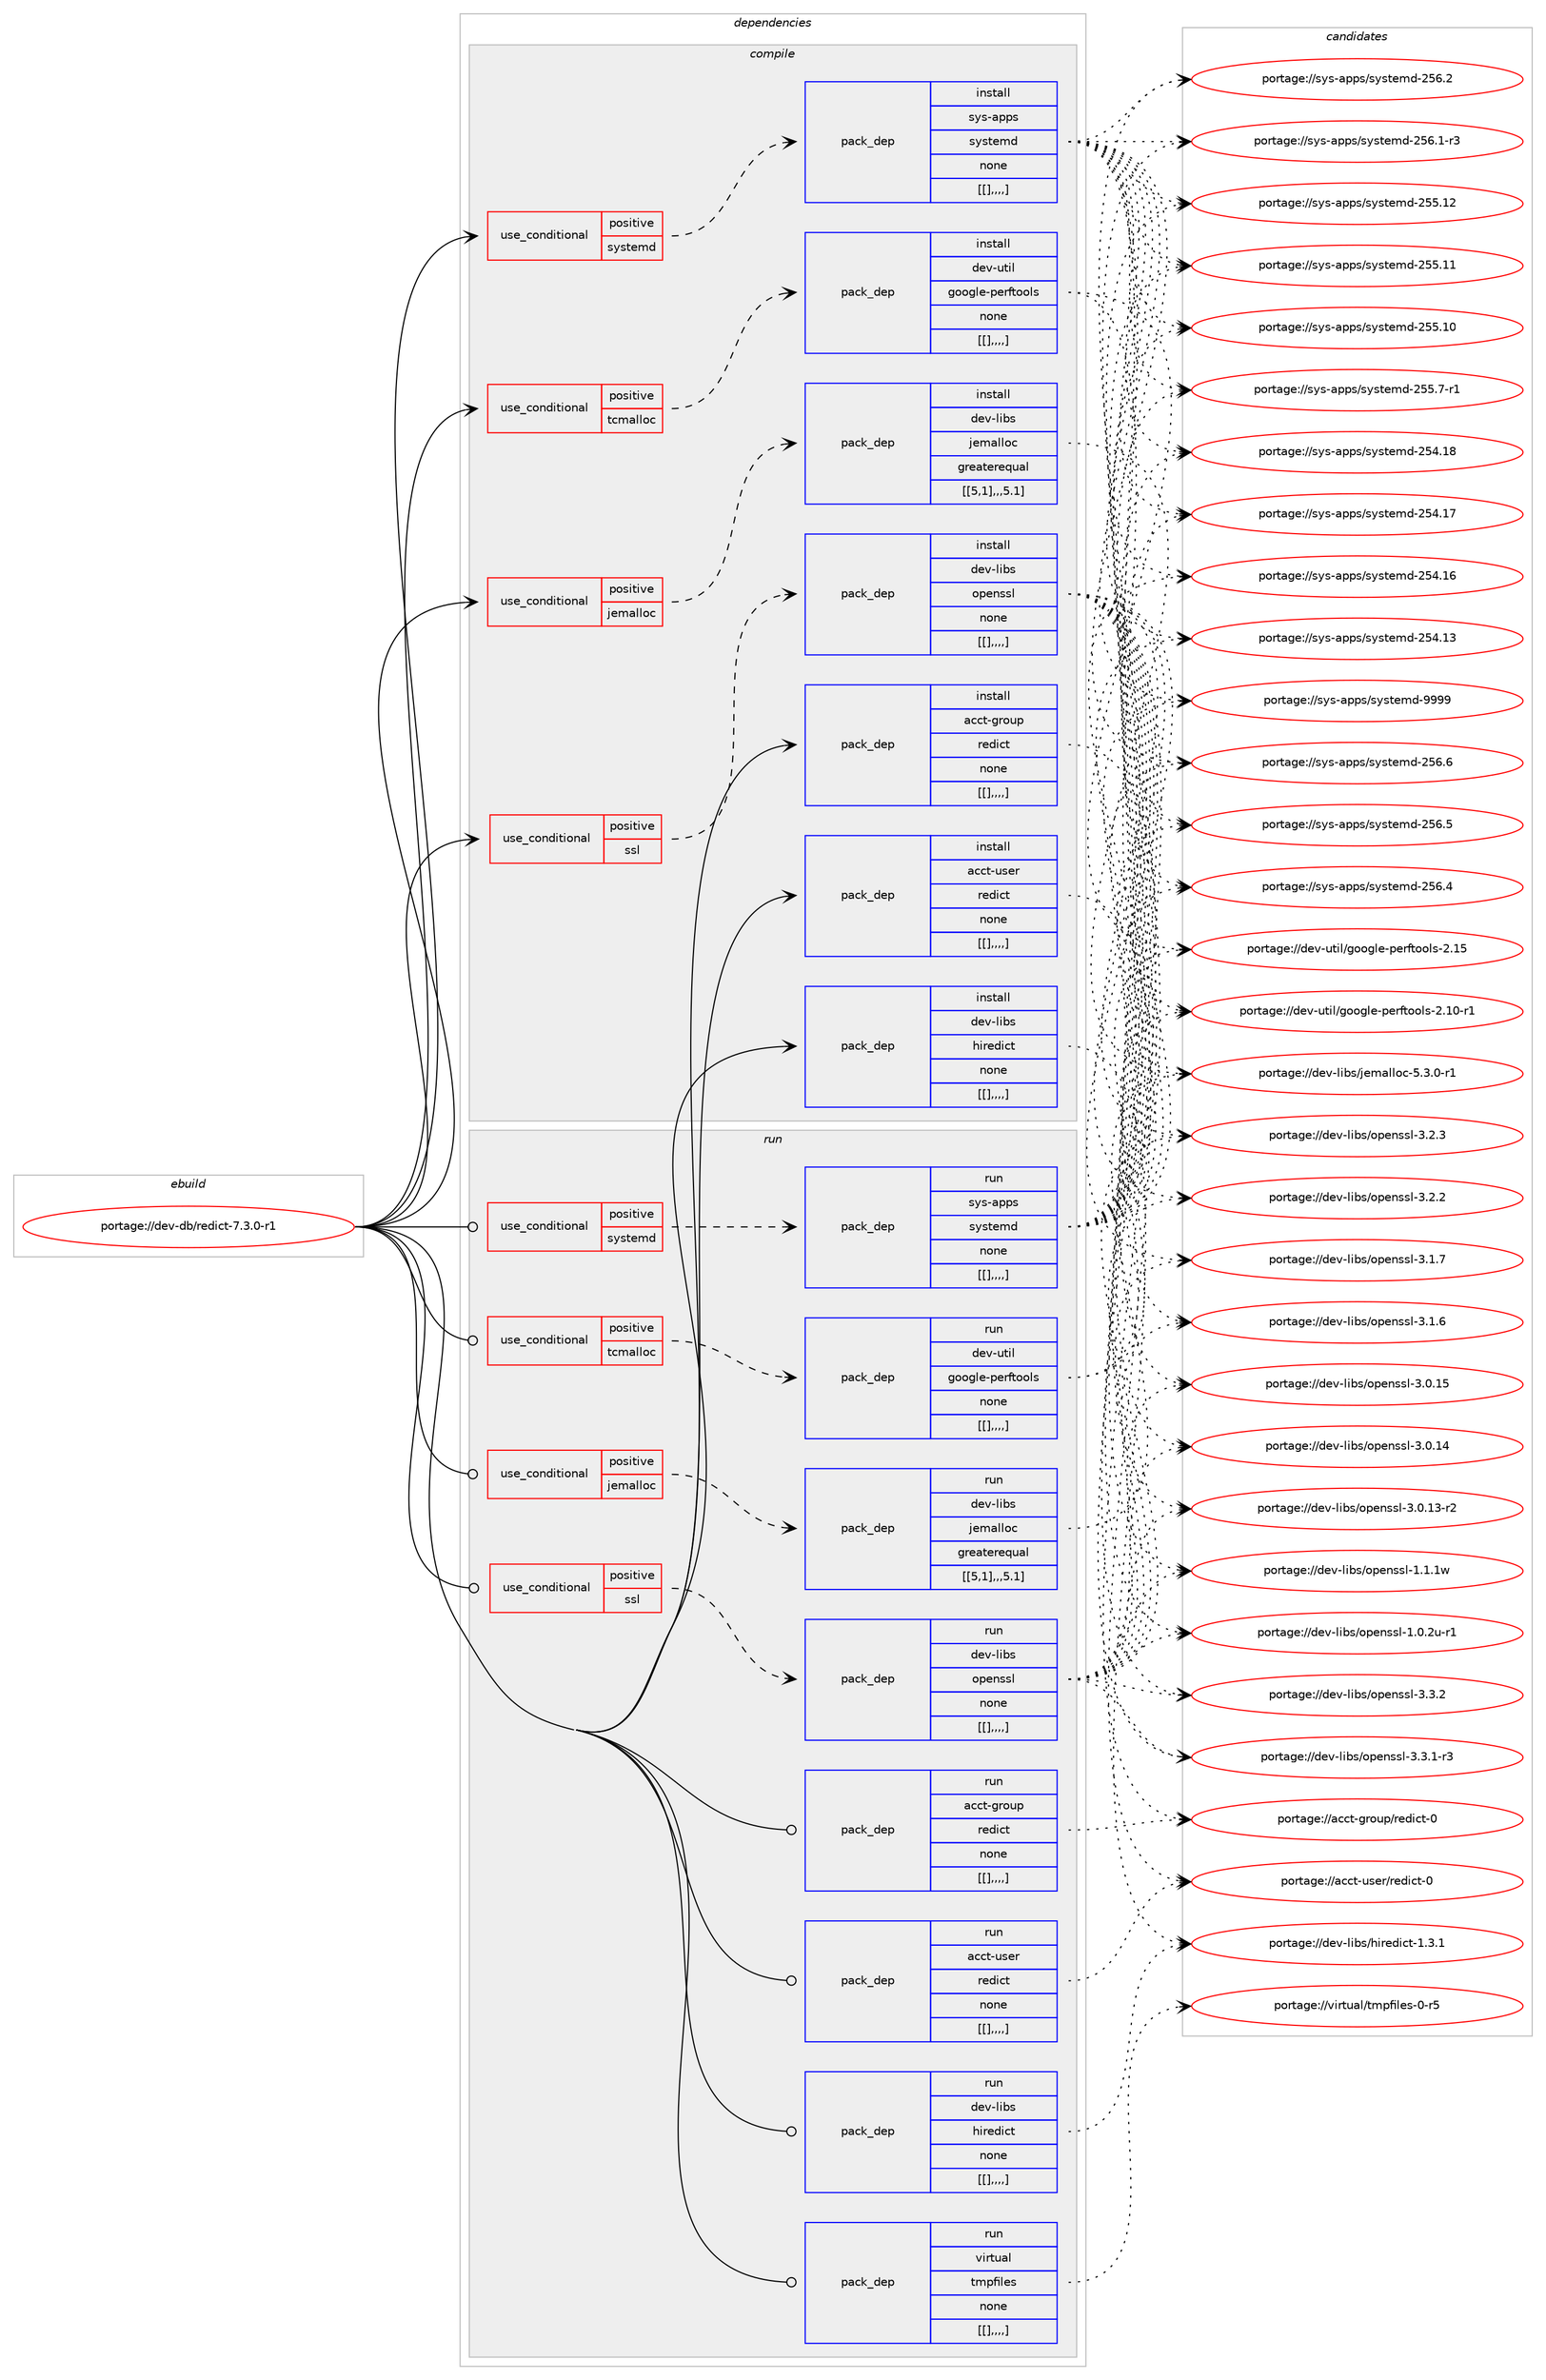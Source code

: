 digraph prolog {

# *************
# Graph options
# *************

newrank=true;
concentrate=true;
compound=true;
graph [rankdir=LR,fontname=Helvetica,fontsize=10,ranksep=1.5];#, ranksep=2.5, nodesep=0.2];
edge  [arrowhead=vee];
node  [fontname=Helvetica,fontsize=10];

# **********
# The ebuild
# **********

subgraph cluster_leftcol {
color=gray;
label=<<i>ebuild</i>>;
id [label="portage://dev-db/redict-7.3.0-r1", color=red, width=4, href="../dev-db/redict-7.3.0-r1.svg"];
}

# ****************
# The dependencies
# ****************

subgraph cluster_midcol {
color=gray;
label=<<i>dependencies</i>>;
subgraph cluster_compile {
fillcolor="#eeeeee";
style=filled;
label=<<i>compile</i>>;
subgraph cond19263 {
dependency70932 [label=<<TABLE BORDER="0" CELLBORDER="1" CELLSPACING="0" CELLPADDING="4"><TR><TD ROWSPAN="3" CELLPADDING="10">use_conditional</TD></TR><TR><TD>positive</TD></TR><TR><TD>jemalloc</TD></TR></TABLE>>, shape=none, color=red];
subgraph pack50726 {
dependency70933 [label=<<TABLE BORDER="0" CELLBORDER="1" CELLSPACING="0" CELLPADDING="4" WIDTH="220"><TR><TD ROWSPAN="6" CELLPADDING="30">pack_dep</TD></TR><TR><TD WIDTH="110">install</TD></TR><TR><TD>dev-libs</TD></TR><TR><TD>jemalloc</TD></TR><TR><TD>greaterequal</TD></TR><TR><TD>[[5,1],,,5.1]</TD></TR></TABLE>>, shape=none, color=blue];
}
dependency70932:e -> dependency70933:w [weight=20,style="dashed",arrowhead="vee"];
}
id:e -> dependency70932:w [weight=20,style="solid",arrowhead="vee"];
subgraph cond19264 {
dependency70934 [label=<<TABLE BORDER="0" CELLBORDER="1" CELLSPACING="0" CELLPADDING="4"><TR><TD ROWSPAN="3" CELLPADDING="10">use_conditional</TD></TR><TR><TD>positive</TD></TR><TR><TD>ssl</TD></TR></TABLE>>, shape=none, color=red];
subgraph pack50727 {
dependency70935 [label=<<TABLE BORDER="0" CELLBORDER="1" CELLSPACING="0" CELLPADDING="4" WIDTH="220"><TR><TD ROWSPAN="6" CELLPADDING="30">pack_dep</TD></TR><TR><TD WIDTH="110">install</TD></TR><TR><TD>dev-libs</TD></TR><TR><TD>openssl</TD></TR><TR><TD>none</TD></TR><TR><TD>[[],,,,]</TD></TR></TABLE>>, shape=none, color=blue];
}
dependency70934:e -> dependency70935:w [weight=20,style="dashed",arrowhead="vee"];
}
id:e -> dependency70934:w [weight=20,style="solid",arrowhead="vee"];
subgraph cond19265 {
dependency70936 [label=<<TABLE BORDER="0" CELLBORDER="1" CELLSPACING="0" CELLPADDING="4"><TR><TD ROWSPAN="3" CELLPADDING="10">use_conditional</TD></TR><TR><TD>positive</TD></TR><TR><TD>systemd</TD></TR></TABLE>>, shape=none, color=red];
subgraph pack50728 {
dependency70937 [label=<<TABLE BORDER="0" CELLBORDER="1" CELLSPACING="0" CELLPADDING="4" WIDTH="220"><TR><TD ROWSPAN="6" CELLPADDING="30">pack_dep</TD></TR><TR><TD WIDTH="110">install</TD></TR><TR><TD>sys-apps</TD></TR><TR><TD>systemd</TD></TR><TR><TD>none</TD></TR><TR><TD>[[],,,,]</TD></TR></TABLE>>, shape=none, color=blue];
}
dependency70936:e -> dependency70937:w [weight=20,style="dashed",arrowhead="vee"];
}
id:e -> dependency70936:w [weight=20,style="solid",arrowhead="vee"];
subgraph cond19266 {
dependency70938 [label=<<TABLE BORDER="0" CELLBORDER="1" CELLSPACING="0" CELLPADDING="4"><TR><TD ROWSPAN="3" CELLPADDING="10">use_conditional</TD></TR><TR><TD>positive</TD></TR><TR><TD>tcmalloc</TD></TR></TABLE>>, shape=none, color=red];
subgraph pack50729 {
dependency70939 [label=<<TABLE BORDER="0" CELLBORDER="1" CELLSPACING="0" CELLPADDING="4" WIDTH="220"><TR><TD ROWSPAN="6" CELLPADDING="30">pack_dep</TD></TR><TR><TD WIDTH="110">install</TD></TR><TR><TD>dev-util</TD></TR><TR><TD>google-perftools</TD></TR><TR><TD>none</TD></TR><TR><TD>[[],,,,]</TD></TR></TABLE>>, shape=none, color=blue];
}
dependency70938:e -> dependency70939:w [weight=20,style="dashed",arrowhead="vee"];
}
id:e -> dependency70938:w [weight=20,style="solid",arrowhead="vee"];
subgraph pack50730 {
dependency70940 [label=<<TABLE BORDER="0" CELLBORDER="1" CELLSPACING="0" CELLPADDING="4" WIDTH="220"><TR><TD ROWSPAN="6" CELLPADDING="30">pack_dep</TD></TR><TR><TD WIDTH="110">install</TD></TR><TR><TD>acct-group</TD></TR><TR><TD>redict</TD></TR><TR><TD>none</TD></TR><TR><TD>[[],,,,]</TD></TR></TABLE>>, shape=none, color=blue];
}
id:e -> dependency70940:w [weight=20,style="solid",arrowhead="vee"];
subgraph pack50731 {
dependency70941 [label=<<TABLE BORDER="0" CELLBORDER="1" CELLSPACING="0" CELLPADDING="4" WIDTH="220"><TR><TD ROWSPAN="6" CELLPADDING="30">pack_dep</TD></TR><TR><TD WIDTH="110">install</TD></TR><TR><TD>acct-user</TD></TR><TR><TD>redict</TD></TR><TR><TD>none</TD></TR><TR><TD>[[],,,,]</TD></TR></TABLE>>, shape=none, color=blue];
}
id:e -> dependency70941:w [weight=20,style="solid",arrowhead="vee"];
subgraph pack50732 {
dependency70942 [label=<<TABLE BORDER="0" CELLBORDER="1" CELLSPACING="0" CELLPADDING="4" WIDTH="220"><TR><TD ROWSPAN="6" CELLPADDING="30">pack_dep</TD></TR><TR><TD WIDTH="110">install</TD></TR><TR><TD>dev-libs</TD></TR><TR><TD>hiredict</TD></TR><TR><TD>none</TD></TR><TR><TD>[[],,,,]</TD></TR></TABLE>>, shape=none, color=blue];
}
id:e -> dependency70942:w [weight=20,style="solid",arrowhead="vee"];
}
subgraph cluster_compileandrun {
fillcolor="#eeeeee";
style=filled;
label=<<i>compile and run</i>>;
}
subgraph cluster_run {
fillcolor="#eeeeee";
style=filled;
label=<<i>run</i>>;
subgraph cond19267 {
dependency70943 [label=<<TABLE BORDER="0" CELLBORDER="1" CELLSPACING="0" CELLPADDING="4"><TR><TD ROWSPAN="3" CELLPADDING="10">use_conditional</TD></TR><TR><TD>positive</TD></TR><TR><TD>jemalloc</TD></TR></TABLE>>, shape=none, color=red];
subgraph pack50733 {
dependency70944 [label=<<TABLE BORDER="0" CELLBORDER="1" CELLSPACING="0" CELLPADDING="4" WIDTH="220"><TR><TD ROWSPAN="6" CELLPADDING="30">pack_dep</TD></TR><TR><TD WIDTH="110">run</TD></TR><TR><TD>dev-libs</TD></TR><TR><TD>jemalloc</TD></TR><TR><TD>greaterequal</TD></TR><TR><TD>[[5,1],,,5.1]</TD></TR></TABLE>>, shape=none, color=blue];
}
dependency70943:e -> dependency70944:w [weight=20,style="dashed",arrowhead="vee"];
}
id:e -> dependency70943:w [weight=20,style="solid",arrowhead="odot"];
subgraph cond19268 {
dependency70945 [label=<<TABLE BORDER="0" CELLBORDER="1" CELLSPACING="0" CELLPADDING="4"><TR><TD ROWSPAN="3" CELLPADDING="10">use_conditional</TD></TR><TR><TD>positive</TD></TR><TR><TD>ssl</TD></TR></TABLE>>, shape=none, color=red];
subgraph pack50734 {
dependency70946 [label=<<TABLE BORDER="0" CELLBORDER="1" CELLSPACING="0" CELLPADDING="4" WIDTH="220"><TR><TD ROWSPAN="6" CELLPADDING="30">pack_dep</TD></TR><TR><TD WIDTH="110">run</TD></TR><TR><TD>dev-libs</TD></TR><TR><TD>openssl</TD></TR><TR><TD>none</TD></TR><TR><TD>[[],,,,]</TD></TR></TABLE>>, shape=none, color=blue];
}
dependency70945:e -> dependency70946:w [weight=20,style="dashed",arrowhead="vee"];
}
id:e -> dependency70945:w [weight=20,style="solid",arrowhead="odot"];
subgraph cond19269 {
dependency70947 [label=<<TABLE BORDER="0" CELLBORDER="1" CELLSPACING="0" CELLPADDING="4"><TR><TD ROWSPAN="3" CELLPADDING="10">use_conditional</TD></TR><TR><TD>positive</TD></TR><TR><TD>systemd</TD></TR></TABLE>>, shape=none, color=red];
subgraph pack50735 {
dependency70948 [label=<<TABLE BORDER="0" CELLBORDER="1" CELLSPACING="0" CELLPADDING="4" WIDTH="220"><TR><TD ROWSPAN="6" CELLPADDING="30">pack_dep</TD></TR><TR><TD WIDTH="110">run</TD></TR><TR><TD>sys-apps</TD></TR><TR><TD>systemd</TD></TR><TR><TD>none</TD></TR><TR><TD>[[],,,,]</TD></TR></TABLE>>, shape=none, color=blue];
}
dependency70947:e -> dependency70948:w [weight=20,style="dashed",arrowhead="vee"];
}
id:e -> dependency70947:w [weight=20,style="solid",arrowhead="odot"];
subgraph cond19270 {
dependency70949 [label=<<TABLE BORDER="0" CELLBORDER="1" CELLSPACING="0" CELLPADDING="4"><TR><TD ROWSPAN="3" CELLPADDING="10">use_conditional</TD></TR><TR><TD>positive</TD></TR><TR><TD>tcmalloc</TD></TR></TABLE>>, shape=none, color=red];
subgraph pack50736 {
dependency70950 [label=<<TABLE BORDER="0" CELLBORDER="1" CELLSPACING="0" CELLPADDING="4" WIDTH="220"><TR><TD ROWSPAN="6" CELLPADDING="30">pack_dep</TD></TR><TR><TD WIDTH="110">run</TD></TR><TR><TD>dev-util</TD></TR><TR><TD>google-perftools</TD></TR><TR><TD>none</TD></TR><TR><TD>[[],,,,]</TD></TR></TABLE>>, shape=none, color=blue];
}
dependency70949:e -> dependency70950:w [weight=20,style="dashed",arrowhead="vee"];
}
id:e -> dependency70949:w [weight=20,style="solid",arrowhead="odot"];
subgraph pack50737 {
dependency70951 [label=<<TABLE BORDER="0" CELLBORDER="1" CELLSPACING="0" CELLPADDING="4" WIDTH="220"><TR><TD ROWSPAN="6" CELLPADDING="30">pack_dep</TD></TR><TR><TD WIDTH="110">run</TD></TR><TR><TD>acct-group</TD></TR><TR><TD>redict</TD></TR><TR><TD>none</TD></TR><TR><TD>[[],,,,]</TD></TR></TABLE>>, shape=none, color=blue];
}
id:e -> dependency70951:w [weight=20,style="solid",arrowhead="odot"];
subgraph pack50738 {
dependency70952 [label=<<TABLE BORDER="0" CELLBORDER="1" CELLSPACING="0" CELLPADDING="4" WIDTH="220"><TR><TD ROWSPAN="6" CELLPADDING="30">pack_dep</TD></TR><TR><TD WIDTH="110">run</TD></TR><TR><TD>acct-user</TD></TR><TR><TD>redict</TD></TR><TR><TD>none</TD></TR><TR><TD>[[],,,,]</TD></TR></TABLE>>, shape=none, color=blue];
}
id:e -> dependency70952:w [weight=20,style="solid",arrowhead="odot"];
subgraph pack50739 {
dependency70953 [label=<<TABLE BORDER="0" CELLBORDER="1" CELLSPACING="0" CELLPADDING="4" WIDTH="220"><TR><TD ROWSPAN="6" CELLPADDING="30">pack_dep</TD></TR><TR><TD WIDTH="110">run</TD></TR><TR><TD>dev-libs</TD></TR><TR><TD>hiredict</TD></TR><TR><TD>none</TD></TR><TR><TD>[[],,,,]</TD></TR></TABLE>>, shape=none, color=blue];
}
id:e -> dependency70953:w [weight=20,style="solid",arrowhead="odot"];
subgraph pack50740 {
dependency70954 [label=<<TABLE BORDER="0" CELLBORDER="1" CELLSPACING="0" CELLPADDING="4" WIDTH="220"><TR><TD ROWSPAN="6" CELLPADDING="30">pack_dep</TD></TR><TR><TD WIDTH="110">run</TD></TR><TR><TD>virtual</TD></TR><TR><TD>tmpfiles</TD></TR><TR><TD>none</TD></TR><TR><TD>[[],,,,]</TD></TR></TABLE>>, shape=none, color=blue];
}
id:e -> dependency70954:w [weight=20,style="solid",arrowhead="odot"];
}
}

# **************
# The candidates
# **************

subgraph cluster_choices {
rank=same;
color=gray;
label=<<i>candidates</i>>;

subgraph choice50726 {
color=black;
nodesep=1;
choice10010111845108105981154710610110997108108111994553465146484511449 [label="portage://dev-libs/jemalloc-5.3.0-r1", color=red, width=4,href="../dev-libs/jemalloc-5.3.0-r1.svg"];
dependency70933:e -> choice10010111845108105981154710610110997108108111994553465146484511449:w [style=dotted,weight="100"];
}
subgraph choice50727 {
color=black;
nodesep=1;
choice100101118451081059811547111112101110115115108455146514650 [label="portage://dev-libs/openssl-3.3.2", color=red, width=4,href="../dev-libs/openssl-3.3.2.svg"];
choice1001011184510810598115471111121011101151151084551465146494511451 [label="portage://dev-libs/openssl-3.3.1-r3", color=red, width=4,href="../dev-libs/openssl-3.3.1-r3.svg"];
choice100101118451081059811547111112101110115115108455146504651 [label="portage://dev-libs/openssl-3.2.3", color=red, width=4,href="../dev-libs/openssl-3.2.3.svg"];
choice100101118451081059811547111112101110115115108455146504650 [label="portage://dev-libs/openssl-3.2.2", color=red, width=4,href="../dev-libs/openssl-3.2.2.svg"];
choice100101118451081059811547111112101110115115108455146494655 [label="portage://dev-libs/openssl-3.1.7", color=red, width=4,href="../dev-libs/openssl-3.1.7.svg"];
choice100101118451081059811547111112101110115115108455146494654 [label="portage://dev-libs/openssl-3.1.6", color=red, width=4,href="../dev-libs/openssl-3.1.6.svg"];
choice10010111845108105981154711111210111011511510845514648464953 [label="portage://dev-libs/openssl-3.0.15", color=red, width=4,href="../dev-libs/openssl-3.0.15.svg"];
choice10010111845108105981154711111210111011511510845514648464952 [label="portage://dev-libs/openssl-3.0.14", color=red, width=4,href="../dev-libs/openssl-3.0.14.svg"];
choice100101118451081059811547111112101110115115108455146484649514511450 [label="portage://dev-libs/openssl-3.0.13-r2", color=red, width=4,href="../dev-libs/openssl-3.0.13-r2.svg"];
choice100101118451081059811547111112101110115115108454946494649119 [label="portage://dev-libs/openssl-1.1.1w", color=red, width=4,href="../dev-libs/openssl-1.1.1w.svg"];
choice1001011184510810598115471111121011101151151084549464846501174511449 [label="portage://dev-libs/openssl-1.0.2u-r1", color=red, width=4,href="../dev-libs/openssl-1.0.2u-r1.svg"];
dependency70935:e -> choice100101118451081059811547111112101110115115108455146514650:w [style=dotted,weight="100"];
dependency70935:e -> choice1001011184510810598115471111121011101151151084551465146494511451:w [style=dotted,weight="100"];
dependency70935:e -> choice100101118451081059811547111112101110115115108455146504651:w [style=dotted,weight="100"];
dependency70935:e -> choice100101118451081059811547111112101110115115108455146504650:w [style=dotted,weight="100"];
dependency70935:e -> choice100101118451081059811547111112101110115115108455146494655:w [style=dotted,weight="100"];
dependency70935:e -> choice100101118451081059811547111112101110115115108455146494654:w [style=dotted,weight="100"];
dependency70935:e -> choice10010111845108105981154711111210111011511510845514648464953:w [style=dotted,weight="100"];
dependency70935:e -> choice10010111845108105981154711111210111011511510845514648464952:w [style=dotted,weight="100"];
dependency70935:e -> choice100101118451081059811547111112101110115115108455146484649514511450:w [style=dotted,weight="100"];
dependency70935:e -> choice100101118451081059811547111112101110115115108454946494649119:w [style=dotted,weight="100"];
dependency70935:e -> choice1001011184510810598115471111121011101151151084549464846501174511449:w [style=dotted,weight="100"];
}
subgraph choice50728 {
color=black;
nodesep=1;
choice1151211154597112112115471151211151161011091004557575757 [label="portage://sys-apps/systemd-9999", color=red, width=4,href="../sys-apps/systemd-9999.svg"];
choice115121115459711211211547115121115116101109100455053544654 [label="portage://sys-apps/systemd-256.6", color=red, width=4,href="../sys-apps/systemd-256.6.svg"];
choice115121115459711211211547115121115116101109100455053544653 [label="portage://sys-apps/systemd-256.5", color=red, width=4,href="../sys-apps/systemd-256.5.svg"];
choice115121115459711211211547115121115116101109100455053544652 [label="portage://sys-apps/systemd-256.4", color=red, width=4,href="../sys-apps/systemd-256.4.svg"];
choice115121115459711211211547115121115116101109100455053544650 [label="portage://sys-apps/systemd-256.2", color=red, width=4,href="../sys-apps/systemd-256.2.svg"];
choice1151211154597112112115471151211151161011091004550535446494511451 [label="portage://sys-apps/systemd-256.1-r3", color=red, width=4,href="../sys-apps/systemd-256.1-r3.svg"];
choice11512111545971121121154711512111511610110910045505353464950 [label="portage://sys-apps/systemd-255.12", color=red, width=4,href="../sys-apps/systemd-255.12.svg"];
choice11512111545971121121154711512111511610110910045505353464949 [label="portage://sys-apps/systemd-255.11", color=red, width=4,href="../sys-apps/systemd-255.11.svg"];
choice11512111545971121121154711512111511610110910045505353464948 [label="portage://sys-apps/systemd-255.10", color=red, width=4,href="../sys-apps/systemd-255.10.svg"];
choice1151211154597112112115471151211151161011091004550535346554511449 [label="portage://sys-apps/systemd-255.7-r1", color=red, width=4,href="../sys-apps/systemd-255.7-r1.svg"];
choice11512111545971121121154711512111511610110910045505352464956 [label="portage://sys-apps/systemd-254.18", color=red, width=4,href="../sys-apps/systemd-254.18.svg"];
choice11512111545971121121154711512111511610110910045505352464955 [label="portage://sys-apps/systemd-254.17", color=red, width=4,href="../sys-apps/systemd-254.17.svg"];
choice11512111545971121121154711512111511610110910045505352464954 [label="portage://sys-apps/systemd-254.16", color=red, width=4,href="../sys-apps/systemd-254.16.svg"];
choice11512111545971121121154711512111511610110910045505352464951 [label="portage://sys-apps/systemd-254.13", color=red, width=4,href="../sys-apps/systemd-254.13.svg"];
dependency70937:e -> choice1151211154597112112115471151211151161011091004557575757:w [style=dotted,weight="100"];
dependency70937:e -> choice115121115459711211211547115121115116101109100455053544654:w [style=dotted,weight="100"];
dependency70937:e -> choice115121115459711211211547115121115116101109100455053544653:w [style=dotted,weight="100"];
dependency70937:e -> choice115121115459711211211547115121115116101109100455053544652:w [style=dotted,weight="100"];
dependency70937:e -> choice115121115459711211211547115121115116101109100455053544650:w [style=dotted,weight="100"];
dependency70937:e -> choice1151211154597112112115471151211151161011091004550535446494511451:w [style=dotted,weight="100"];
dependency70937:e -> choice11512111545971121121154711512111511610110910045505353464950:w [style=dotted,weight="100"];
dependency70937:e -> choice11512111545971121121154711512111511610110910045505353464949:w [style=dotted,weight="100"];
dependency70937:e -> choice11512111545971121121154711512111511610110910045505353464948:w [style=dotted,weight="100"];
dependency70937:e -> choice1151211154597112112115471151211151161011091004550535346554511449:w [style=dotted,weight="100"];
dependency70937:e -> choice11512111545971121121154711512111511610110910045505352464956:w [style=dotted,weight="100"];
dependency70937:e -> choice11512111545971121121154711512111511610110910045505352464955:w [style=dotted,weight="100"];
dependency70937:e -> choice11512111545971121121154711512111511610110910045505352464954:w [style=dotted,weight="100"];
dependency70937:e -> choice11512111545971121121154711512111511610110910045505352464951:w [style=dotted,weight="100"];
}
subgraph choice50729 {
color=black;
nodesep=1;
choice1001011184511711610510847103111111103108101451121011141021161111111081154550464953 [label="portage://dev-util/google-perftools-2.15", color=red, width=4,href="../dev-util/google-perftools-2.15.svg"];
choice10010111845117116105108471031111111031081014511210111410211611111110811545504649484511449 [label="portage://dev-util/google-perftools-2.10-r1", color=red, width=4,href="../dev-util/google-perftools-2.10-r1.svg"];
dependency70939:e -> choice1001011184511711610510847103111111103108101451121011141021161111111081154550464953:w [style=dotted,weight="100"];
dependency70939:e -> choice10010111845117116105108471031111111031081014511210111410211611111110811545504649484511449:w [style=dotted,weight="100"];
}
subgraph choice50730 {
color=black;
nodesep=1;
choice9799991164510311411111711247114101100105991164548 [label="portage://acct-group/redict-0", color=red, width=4,href="../acct-group/redict-0.svg"];
dependency70940:e -> choice9799991164510311411111711247114101100105991164548:w [style=dotted,weight="100"];
}
subgraph choice50731 {
color=black;
nodesep=1;
choice9799991164511711510111447114101100105991164548 [label="portage://acct-user/redict-0", color=red, width=4,href="../acct-user/redict-0.svg"];
dependency70941:e -> choice9799991164511711510111447114101100105991164548:w [style=dotted,weight="100"];
}
subgraph choice50732 {
color=black;
nodesep=1;
choice10010111845108105981154710410511410110010599116454946514649 [label="portage://dev-libs/hiredict-1.3.1", color=red, width=4,href="../dev-libs/hiredict-1.3.1.svg"];
dependency70942:e -> choice10010111845108105981154710410511410110010599116454946514649:w [style=dotted,weight="100"];
}
subgraph choice50733 {
color=black;
nodesep=1;
choice10010111845108105981154710610110997108108111994553465146484511449 [label="portage://dev-libs/jemalloc-5.3.0-r1", color=red, width=4,href="../dev-libs/jemalloc-5.3.0-r1.svg"];
dependency70944:e -> choice10010111845108105981154710610110997108108111994553465146484511449:w [style=dotted,weight="100"];
}
subgraph choice50734 {
color=black;
nodesep=1;
choice100101118451081059811547111112101110115115108455146514650 [label="portage://dev-libs/openssl-3.3.2", color=red, width=4,href="../dev-libs/openssl-3.3.2.svg"];
choice1001011184510810598115471111121011101151151084551465146494511451 [label="portage://dev-libs/openssl-3.3.1-r3", color=red, width=4,href="../dev-libs/openssl-3.3.1-r3.svg"];
choice100101118451081059811547111112101110115115108455146504651 [label="portage://dev-libs/openssl-3.2.3", color=red, width=4,href="../dev-libs/openssl-3.2.3.svg"];
choice100101118451081059811547111112101110115115108455146504650 [label="portage://dev-libs/openssl-3.2.2", color=red, width=4,href="../dev-libs/openssl-3.2.2.svg"];
choice100101118451081059811547111112101110115115108455146494655 [label="portage://dev-libs/openssl-3.1.7", color=red, width=4,href="../dev-libs/openssl-3.1.7.svg"];
choice100101118451081059811547111112101110115115108455146494654 [label="portage://dev-libs/openssl-3.1.6", color=red, width=4,href="../dev-libs/openssl-3.1.6.svg"];
choice10010111845108105981154711111210111011511510845514648464953 [label="portage://dev-libs/openssl-3.0.15", color=red, width=4,href="../dev-libs/openssl-3.0.15.svg"];
choice10010111845108105981154711111210111011511510845514648464952 [label="portage://dev-libs/openssl-3.0.14", color=red, width=4,href="../dev-libs/openssl-3.0.14.svg"];
choice100101118451081059811547111112101110115115108455146484649514511450 [label="portage://dev-libs/openssl-3.0.13-r2", color=red, width=4,href="../dev-libs/openssl-3.0.13-r2.svg"];
choice100101118451081059811547111112101110115115108454946494649119 [label="portage://dev-libs/openssl-1.1.1w", color=red, width=4,href="../dev-libs/openssl-1.1.1w.svg"];
choice1001011184510810598115471111121011101151151084549464846501174511449 [label="portage://dev-libs/openssl-1.0.2u-r1", color=red, width=4,href="../dev-libs/openssl-1.0.2u-r1.svg"];
dependency70946:e -> choice100101118451081059811547111112101110115115108455146514650:w [style=dotted,weight="100"];
dependency70946:e -> choice1001011184510810598115471111121011101151151084551465146494511451:w [style=dotted,weight="100"];
dependency70946:e -> choice100101118451081059811547111112101110115115108455146504651:w [style=dotted,weight="100"];
dependency70946:e -> choice100101118451081059811547111112101110115115108455146504650:w [style=dotted,weight="100"];
dependency70946:e -> choice100101118451081059811547111112101110115115108455146494655:w [style=dotted,weight="100"];
dependency70946:e -> choice100101118451081059811547111112101110115115108455146494654:w [style=dotted,weight="100"];
dependency70946:e -> choice10010111845108105981154711111210111011511510845514648464953:w [style=dotted,weight="100"];
dependency70946:e -> choice10010111845108105981154711111210111011511510845514648464952:w [style=dotted,weight="100"];
dependency70946:e -> choice100101118451081059811547111112101110115115108455146484649514511450:w [style=dotted,weight="100"];
dependency70946:e -> choice100101118451081059811547111112101110115115108454946494649119:w [style=dotted,weight="100"];
dependency70946:e -> choice1001011184510810598115471111121011101151151084549464846501174511449:w [style=dotted,weight="100"];
}
subgraph choice50735 {
color=black;
nodesep=1;
choice1151211154597112112115471151211151161011091004557575757 [label="portage://sys-apps/systemd-9999", color=red, width=4,href="../sys-apps/systemd-9999.svg"];
choice115121115459711211211547115121115116101109100455053544654 [label="portage://sys-apps/systemd-256.6", color=red, width=4,href="../sys-apps/systemd-256.6.svg"];
choice115121115459711211211547115121115116101109100455053544653 [label="portage://sys-apps/systemd-256.5", color=red, width=4,href="../sys-apps/systemd-256.5.svg"];
choice115121115459711211211547115121115116101109100455053544652 [label="portage://sys-apps/systemd-256.4", color=red, width=4,href="../sys-apps/systemd-256.4.svg"];
choice115121115459711211211547115121115116101109100455053544650 [label="portage://sys-apps/systemd-256.2", color=red, width=4,href="../sys-apps/systemd-256.2.svg"];
choice1151211154597112112115471151211151161011091004550535446494511451 [label="portage://sys-apps/systemd-256.1-r3", color=red, width=4,href="../sys-apps/systemd-256.1-r3.svg"];
choice11512111545971121121154711512111511610110910045505353464950 [label="portage://sys-apps/systemd-255.12", color=red, width=4,href="../sys-apps/systemd-255.12.svg"];
choice11512111545971121121154711512111511610110910045505353464949 [label="portage://sys-apps/systemd-255.11", color=red, width=4,href="../sys-apps/systemd-255.11.svg"];
choice11512111545971121121154711512111511610110910045505353464948 [label="portage://sys-apps/systemd-255.10", color=red, width=4,href="../sys-apps/systemd-255.10.svg"];
choice1151211154597112112115471151211151161011091004550535346554511449 [label="portage://sys-apps/systemd-255.7-r1", color=red, width=4,href="../sys-apps/systemd-255.7-r1.svg"];
choice11512111545971121121154711512111511610110910045505352464956 [label="portage://sys-apps/systemd-254.18", color=red, width=4,href="../sys-apps/systemd-254.18.svg"];
choice11512111545971121121154711512111511610110910045505352464955 [label="portage://sys-apps/systemd-254.17", color=red, width=4,href="../sys-apps/systemd-254.17.svg"];
choice11512111545971121121154711512111511610110910045505352464954 [label="portage://sys-apps/systemd-254.16", color=red, width=4,href="../sys-apps/systemd-254.16.svg"];
choice11512111545971121121154711512111511610110910045505352464951 [label="portage://sys-apps/systemd-254.13", color=red, width=4,href="../sys-apps/systemd-254.13.svg"];
dependency70948:e -> choice1151211154597112112115471151211151161011091004557575757:w [style=dotted,weight="100"];
dependency70948:e -> choice115121115459711211211547115121115116101109100455053544654:w [style=dotted,weight="100"];
dependency70948:e -> choice115121115459711211211547115121115116101109100455053544653:w [style=dotted,weight="100"];
dependency70948:e -> choice115121115459711211211547115121115116101109100455053544652:w [style=dotted,weight="100"];
dependency70948:e -> choice115121115459711211211547115121115116101109100455053544650:w [style=dotted,weight="100"];
dependency70948:e -> choice1151211154597112112115471151211151161011091004550535446494511451:w [style=dotted,weight="100"];
dependency70948:e -> choice11512111545971121121154711512111511610110910045505353464950:w [style=dotted,weight="100"];
dependency70948:e -> choice11512111545971121121154711512111511610110910045505353464949:w [style=dotted,weight="100"];
dependency70948:e -> choice11512111545971121121154711512111511610110910045505353464948:w [style=dotted,weight="100"];
dependency70948:e -> choice1151211154597112112115471151211151161011091004550535346554511449:w [style=dotted,weight="100"];
dependency70948:e -> choice11512111545971121121154711512111511610110910045505352464956:w [style=dotted,weight="100"];
dependency70948:e -> choice11512111545971121121154711512111511610110910045505352464955:w [style=dotted,weight="100"];
dependency70948:e -> choice11512111545971121121154711512111511610110910045505352464954:w [style=dotted,weight="100"];
dependency70948:e -> choice11512111545971121121154711512111511610110910045505352464951:w [style=dotted,weight="100"];
}
subgraph choice50736 {
color=black;
nodesep=1;
choice1001011184511711610510847103111111103108101451121011141021161111111081154550464953 [label="portage://dev-util/google-perftools-2.15", color=red, width=4,href="../dev-util/google-perftools-2.15.svg"];
choice10010111845117116105108471031111111031081014511210111410211611111110811545504649484511449 [label="portage://dev-util/google-perftools-2.10-r1", color=red, width=4,href="../dev-util/google-perftools-2.10-r1.svg"];
dependency70950:e -> choice1001011184511711610510847103111111103108101451121011141021161111111081154550464953:w [style=dotted,weight="100"];
dependency70950:e -> choice10010111845117116105108471031111111031081014511210111410211611111110811545504649484511449:w [style=dotted,weight="100"];
}
subgraph choice50737 {
color=black;
nodesep=1;
choice9799991164510311411111711247114101100105991164548 [label="portage://acct-group/redict-0", color=red, width=4,href="../acct-group/redict-0.svg"];
dependency70951:e -> choice9799991164510311411111711247114101100105991164548:w [style=dotted,weight="100"];
}
subgraph choice50738 {
color=black;
nodesep=1;
choice9799991164511711510111447114101100105991164548 [label="portage://acct-user/redict-0", color=red, width=4,href="../acct-user/redict-0.svg"];
dependency70952:e -> choice9799991164511711510111447114101100105991164548:w [style=dotted,weight="100"];
}
subgraph choice50739 {
color=black;
nodesep=1;
choice10010111845108105981154710410511410110010599116454946514649 [label="portage://dev-libs/hiredict-1.3.1", color=red, width=4,href="../dev-libs/hiredict-1.3.1.svg"];
dependency70953:e -> choice10010111845108105981154710410511410110010599116454946514649:w [style=dotted,weight="100"];
}
subgraph choice50740 {
color=black;
nodesep=1;
choice118105114116117971084711610911210210510810111545484511453 [label="portage://virtual/tmpfiles-0-r5", color=red, width=4,href="../virtual/tmpfiles-0-r5.svg"];
dependency70954:e -> choice118105114116117971084711610911210210510810111545484511453:w [style=dotted,weight="100"];
}
}

}
